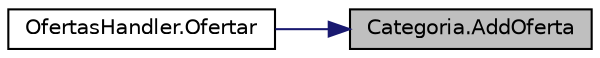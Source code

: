 digraph "Categoria.AddOferta"
{
 // INTERACTIVE_SVG=YES
 // LATEX_PDF_SIZE
  edge [fontname="Helvetica",fontsize="10",labelfontname="Helvetica",labelfontsize="10"];
  node [fontname="Helvetica",fontsize="10",shape=record];
  rankdir="RL";
  Node1 [label="Categoria.AddOferta",height=0.2,width=0.4,color="black", fillcolor="grey75", style="filled", fontcolor="black",tooltip="Método para agregar una oferta en caso de que la misma no exista todavía en la lista"];
  Node1 -> Node2 [dir="back",color="midnightblue",fontsize="10",style="solid",fontname="Helvetica"];
  Node2 [label="OfertasHandler.Ofertar",height=0.2,width=0.4,color="black", fillcolor="white", style="filled",URL="$classOfertasHandler.html#a876adfc49f6e1b5fd35aa57f38ea65ac",tooltip="Constructor de la clase"];
}

